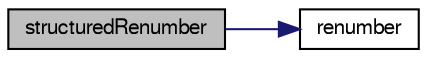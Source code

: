 digraph "structuredRenumber"
{
  bgcolor="transparent";
  edge [fontname="FreeSans",fontsize="10",labelfontname="FreeSans",labelfontsize="10"];
  node [fontname="FreeSans",fontsize="10",shape=record];
  rankdir="LR";
  Node0 [label="structuredRenumber",height=0.2,width=0.4,color="black", fillcolor="grey75", style="filled", fontcolor="black"];
  Node0 -> Node1 [color="midnightblue",fontsize="10",style="solid",fontname="FreeSans"];
  Node1 [label="renumber",height=0.2,width=0.4,color="black",URL="$a29222.html#aea77a3a7601b4e0a9cdbf4dddf9925e3",tooltip="Return the order in which cells need to be visited, i.e. "];
}
